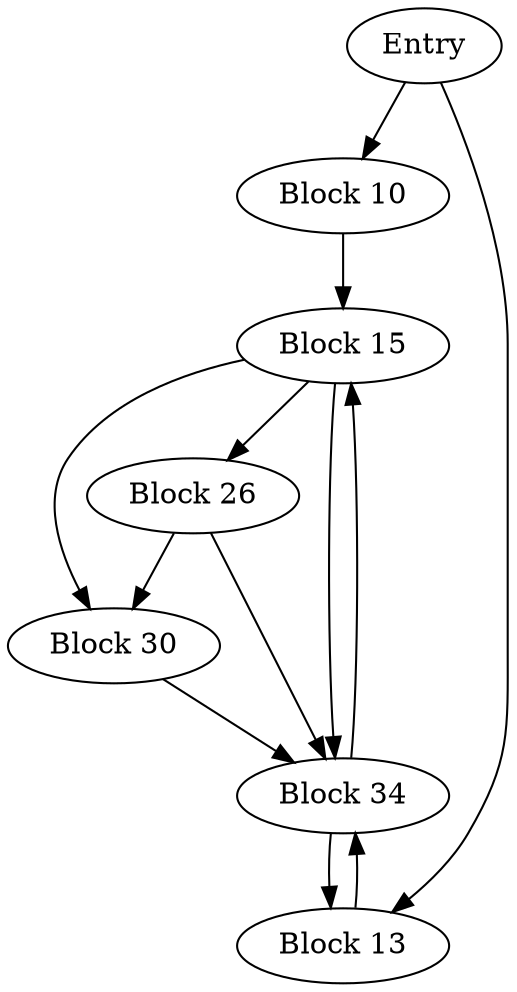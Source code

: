 digraph CFG {
    // Define nodes
    1 [label="Entry"]
    10 [label="Block 10"]
    13 [label="Block 13"]
    15 [label="Block 15"]
    26 [label="Block 26"]
    30 [label="Block 30"]
    34 [label="Block 34"]

    // Define edges
    1 -> 10
    1 -> 13
    10 -> 15
    13 -> 34
    15 -> 26
    15 -> 30
    15 -> 34
    26 -> 30
    26 -> 34
    30 -> 34
    34 -> 13
    34 -> 15
}